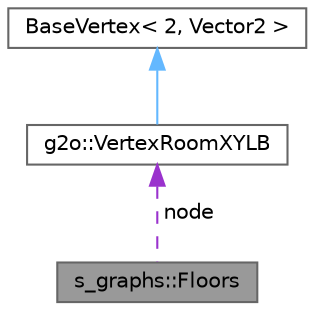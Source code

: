 digraph "s_graphs::Floors"
{
 // LATEX_PDF_SIZE
  bgcolor="transparent";
  edge [fontname=Helvetica,fontsize=10,labelfontname=Helvetica,labelfontsize=10];
  node [fontname=Helvetica,fontsize=10,shape=box,height=0.2,width=0.4];
  Node1 [label="s_graphs::Floors",height=0.2,width=0.4,color="gray40", fillcolor="grey60", style="filled", fontcolor="black",tooltip=" "];
  Node2 -> Node1 [dir="back",color="darkorchid3",style="dashed",label=" node" ];
  Node2 [label="g2o::VertexRoomXYLB",height=0.2,width=0.4,color="gray40", fillcolor="white", style="filled",URL="$classg2o_1_1VertexRoomXYLB.html",tooltip=" "];
  Node3 -> Node2 [dir="back",color="steelblue1",style="solid"];
  Node3 [label="BaseVertex\< 2, Vector2 \>",height=0.2,width=0.4,color="gray40", fillcolor="white", style="filled",tooltip=" "];
}
